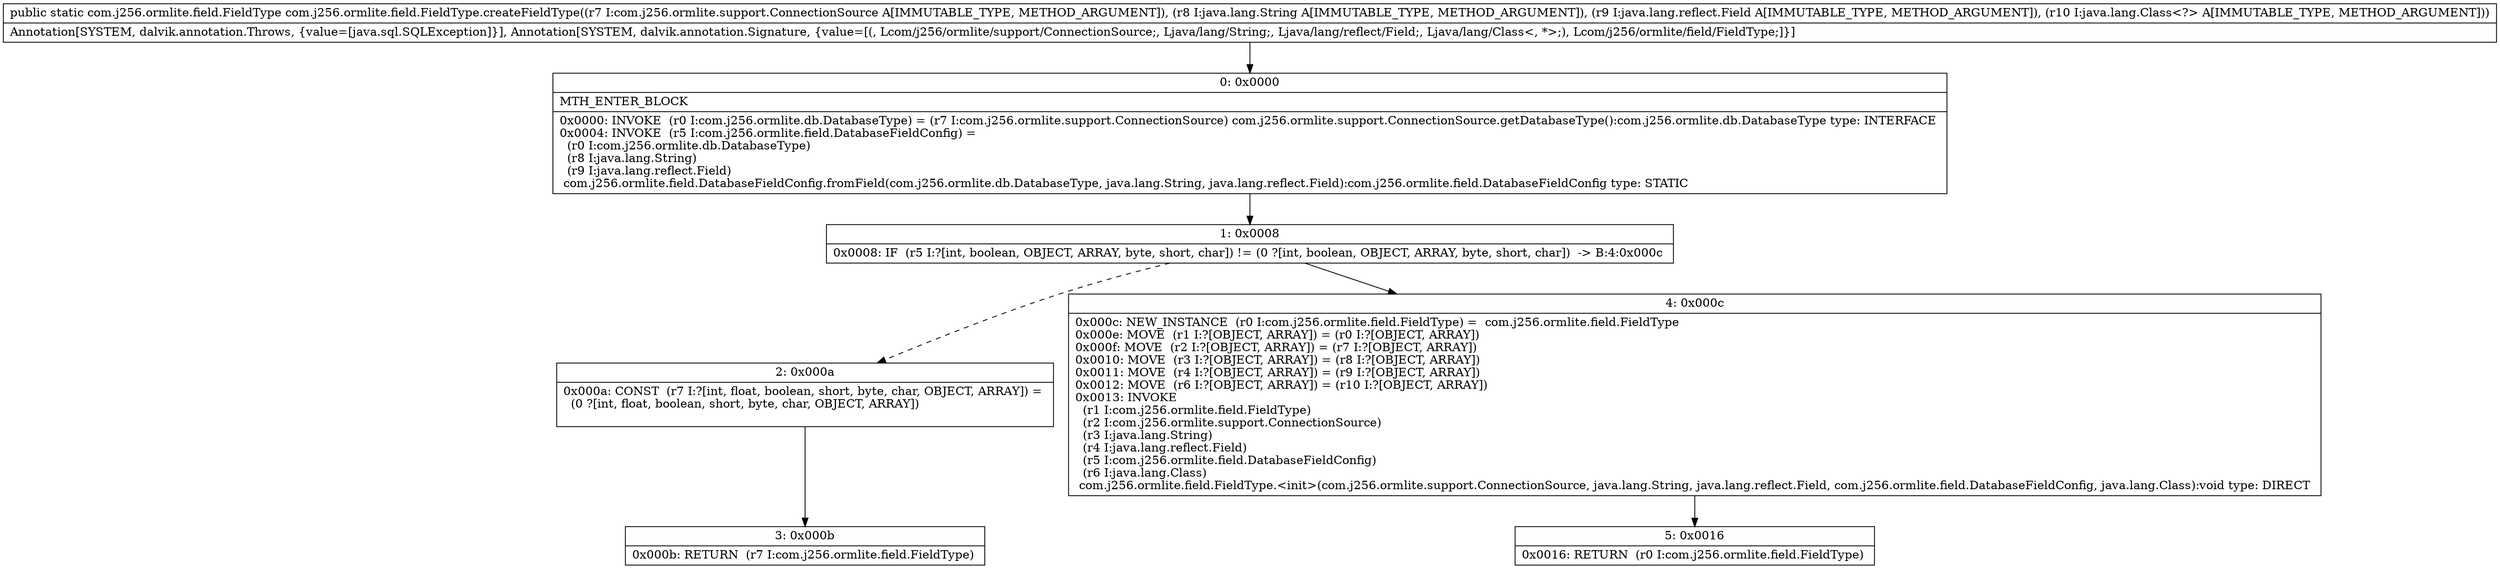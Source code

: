 digraph "CFG forcom.j256.ormlite.field.FieldType.createFieldType(Lcom\/j256\/ormlite\/support\/ConnectionSource;Ljava\/lang\/String;Ljava\/lang\/reflect\/Field;Ljava\/lang\/Class;)Lcom\/j256\/ormlite\/field\/FieldType;" {
Node_0 [shape=record,label="{0\:\ 0x0000|MTH_ENTER_BLOCK\l|0x0000: INVOKE  (r0 I:com.j256.ormlite.db.DatabaseType) = (r7 I:com.j256.ormlite.support.ConnectionSource) com.j256.ormlite.support.ConnectionSource.getDatabaseType():com.j256.ormlite.db.DatabaseType type: INTERFACE \l0x0004: INVOKE  (r5 I:com.j256.ormlite.field.DatabaseFieldConfig) = \l  (r0 I:com.j256.ormlite.db.DatabaseType)\l  (r8 I:java.lang.String)\l  (r9 I:java.lang.reflect.Field)\l com.j256.ormlite.field.DatabaseFieldConfig.fromField(com.j256.ormlite.db.DatabaseType, java.lang.String, java.lang.reflect.Field):com.j256.ormlite.field.DatabaseFieldConfig type: STATIC \l}"];
Node_1 [shape=record,label="{1\:\ 0x0008|0x0008: IF  (r5 I:?[int, boolean, OBJECT, ARRAY, byte, short, char]) != (0 ?[int, boolean, OBJECT, ARRAY, byte, short, char])  \-\> B:4:0x000c \l}"];
Node_2 [shape=record,label="{2\:\ 0x000a|0x000a: CONST  (r7 I:?[int, float, boolean, short, byte, char, OBJECT, ARRAY]) = \l  (0 ?[int, float, boolean, short, byte, char, OBJECT, ARRAY])\l \l}"];
Node_3 [shape=record,label="{3\:\ 0x000b|0x000b: RETURN  (r7 I:com.j256.ormlite.field.FieldType) \l}"];
Node_4 [shape=record,label="{4\:\ 0x000c|0x000c: NEW_INSTANCE  (r0 I:com.j256.ormlite.field.FieldType) =  com.j256.ormlite.field.FieldType \l0x000e: MOVE  (r1 I:?[OBJECT, ARRAY]) = (r0 I:?[OBJECT, ARRAY]) \l0x000f: MOVE  (r2 I:?[OBJECT, ARRAY]) = (r7 I:?[OBJECT, ARRAY]) \l0x0010: MOVE  (r3 I:?[OBJECT, ARRAY]) = (r8 I:?[OBJECT, ARRAY]) \l0x0011: MOVE  (r4 I:?[OBJECT, ARRAY]) = (r9 I:?[OBJECT, ARRAY]) \l0x0012: MOVE  (r6 I:?[OBJECT, ARRAY]) = (r10 I:?[OBJECT, ARRAY]) \l0x0013: INVOKE  \l  (r1 I:com.j256.ormlite.field.FieldType)\l  (r2 I:com.j256.ormlite.support.ConnectionSource)\l  (r3 I:java.lang.String)\l  (r4 I:java.lang.reflect.Field)\l  (r5 I:com.j256.ormlite.field.DatabaseFieldConfig)\l  (r6 I:java.lang.Class)\l com.j256.ormlite.field.FieldType.\<init\>(com.j256.ormlite.support.ConnectionSource, java.lang.String, java.lang.reflect.Field, com.j256.ormlite.field.DatabaseFieldConfig, java.lang.Class):void type: DIRECT \l}"];
Node_5 [shape=record,label="{5\:\ 0x0016|0x0016: RETURN  (r0 I:com.j256.ormlite.field.FieldType) \l}"];
MethodNode[shape=record,label="{public static com.j256.ormlite.field.FieldType com.j256.ormlite.field.FieldType.createFieldType((r7 I:com.j256.ormlite.support.ConnectionSource A[IMMUTABLE_TYPE, METHOD_ARGUMENT]), (r8 I:java.lang.String A[IMMUTABLE_TYPE, METHOD_ARGUMENT]), (r9 I:java.lang.reflect.Field A[IMMUTABLE_TYPE, METHOD_ARGUMENT]), (r10 I:java.lang.Class\<?\> A[IMMUTABLE_TYPE, METHOD_ARGUMENT]))  | Annotation[SYSTEM, dalvik.annotation.Throws, \{value=[java.sql.SQLException]\}], Annotation[SYSTEM, dalvik.annotation.Signature, \{value=[(, Lcom\/j256\/ormlite\/support\/ConnectionSource;, Ljava\/lang\/String;, Ljava\/lang\/reflect\/Field;, Ljava\/lang\/Class\<, *\>;), Lcom\/j256\/ormlite\/field\/FieldType;]\}]\l}"];
MethodNode -> Node_0;
Node_0 -> Node_1;
Node_1 -> Node_2[style=dashed];
Node_1 -> Node_4;
Node_2 -> Node_3;
Node_4 -> Node_5;
}


